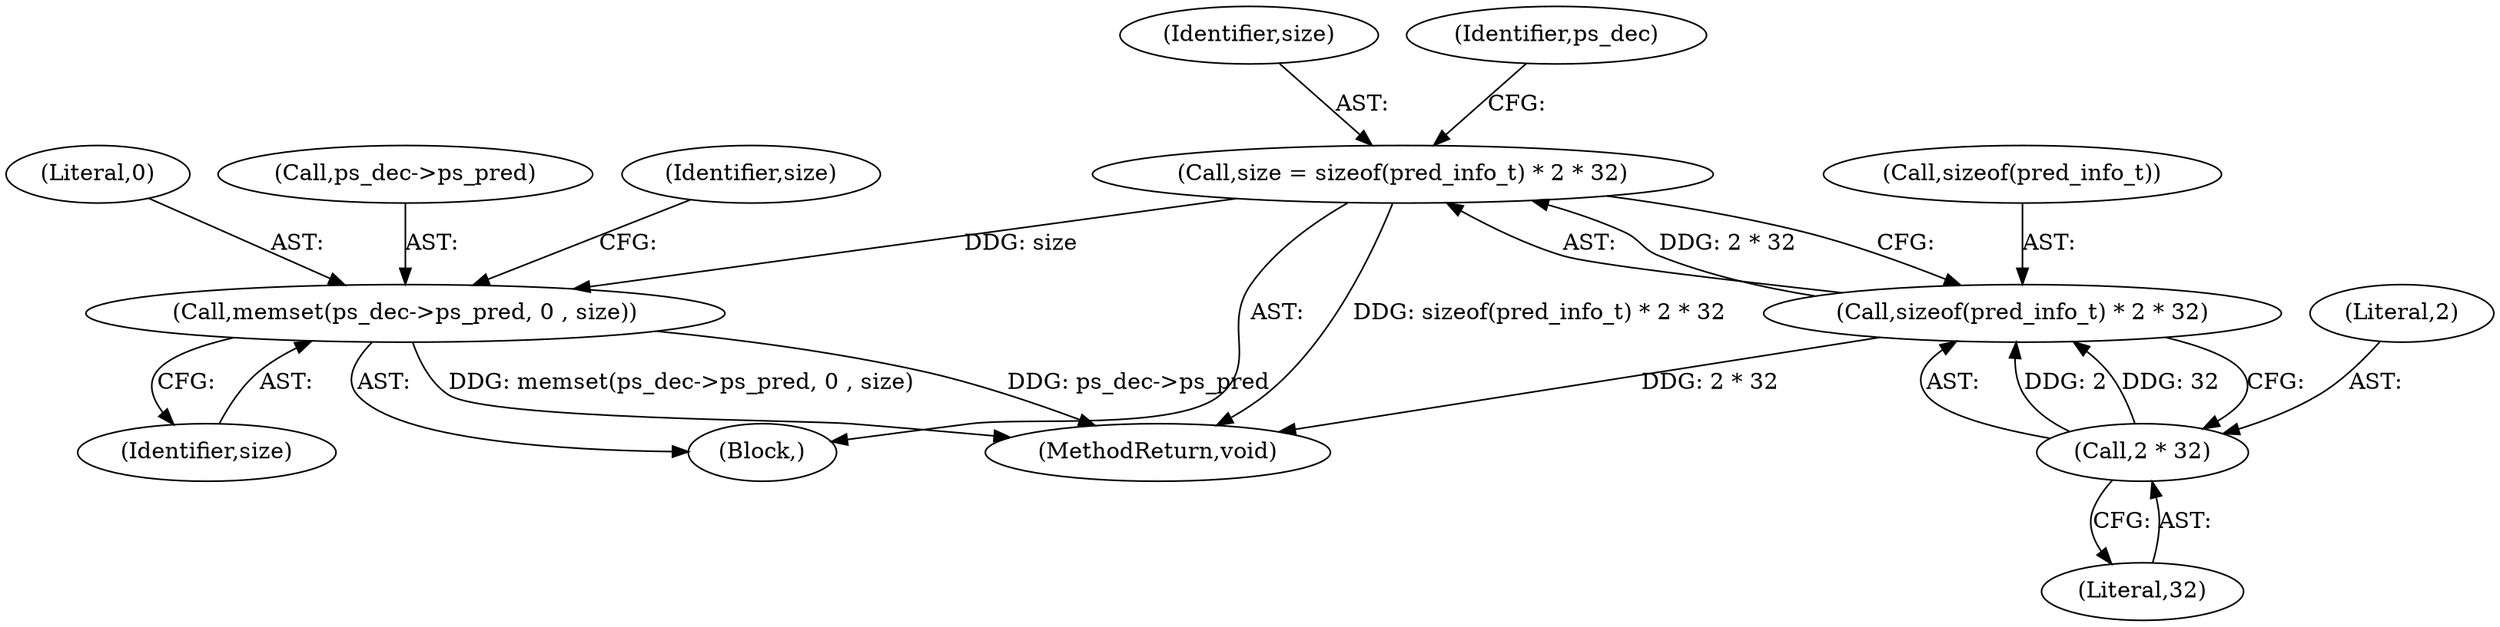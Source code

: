 digraph "0_Android_cc676ebd95247646e67907ccab150fb77a847335@API" {
"1000132" [label="(Call,size = sizeof(pred_info_t) * 2 * 32)"];
"1000134" [label="(Call,sizeof(pred_info_t) * 2 * 32)"];
"1000137" [label="(Call,2 * 32)"];
"1000140" [label="(Call,memset(ps_dec->ps_pred, 0 , size))"];
"1000139" [label="(Literal,32)"];
"1000133" [label="(Identifier,size)"];
"1000134" [label="(Call,sizeof(pred_info_t) * 2 * 32)"];
"1000132" [label="(Call,size = sizeof(pred_info_t) * 2 * 32)"];
"1000141" [label="(Call,ps_dec->ps_pred)"];
"1000140" [label="(Call,memset(ps_dec->ps_pred, 0 , size))"];
"1000145" [label="(Identifier,size)"];
"1000963" [label="(MethodReturn,void)"];
"1000142" [label="(Identifier,ps_dec)"];
"1000121" [label="(Block,)"];
"1000138" [label="(Literal,2)"];
"1000135" [label="(Call,sizeof(pred_info_t))"];
"1000147" [label="(Identifier,size)"];
"1000137" [label="(Call,2 * 32)"];
"1000144" [label="(Literal,0)"];
"1000132" -> "1000121"  [label="AST: "];
"1000132" -> "1000134"  [label="CFG: "];
"1000133" -> "1000132"  [label="AST: "];
"1000134" -> "1000132"  [label="AST: "];
"1000142" -> "1000132"  [label="CFG: "];
"1000132" -> "1000963"  [label="DDG: sizeof(pred_info_t) * 2 * 32"];
"1000134" -> "1000132"  [label="DDG: 2 * 32"];
"1000132" -> "1000140"  [label="DDG: size"];
"1000134" -> "1000137"  [label="CFG: "];
"1000135" -> "1000134"  [label="AST: "];
"1000137" -> "1000134"  [label="AST: "];
"1000134" -> "1000963"  [label="DDG: 2 * 32"];
"1000137" -> "1000134"  [label="DDG: 2"];
"1000137" -> "1000134"  [label="DDG: 32"];
"1000137" -> "1000139"  [label="CFG: "];
"1000138" -> "1000137"  [label="AST: "];
"1000139" -> "1000137"  [label="AST: "];
"1000140" -> "1000121"  [label="AST: "];
"1000140" -> "1000145"  [label="CFG: "];
"1000141" -> "1000140"  [label="AST: "];
"1000144" -> "1000140"  [label="AST: "];
"1000145" -> "1000140"  [label="AST: "];
"1000147" -> "1000140"  [label="CFG: "];
"1000140" -> "1000963"  [label="DDG: ps_dec->ps_pred"];
"1000140" -> "1000963"  [label="DDG: memset(ps_dec->ps_pred, 0 , size)"];
}
